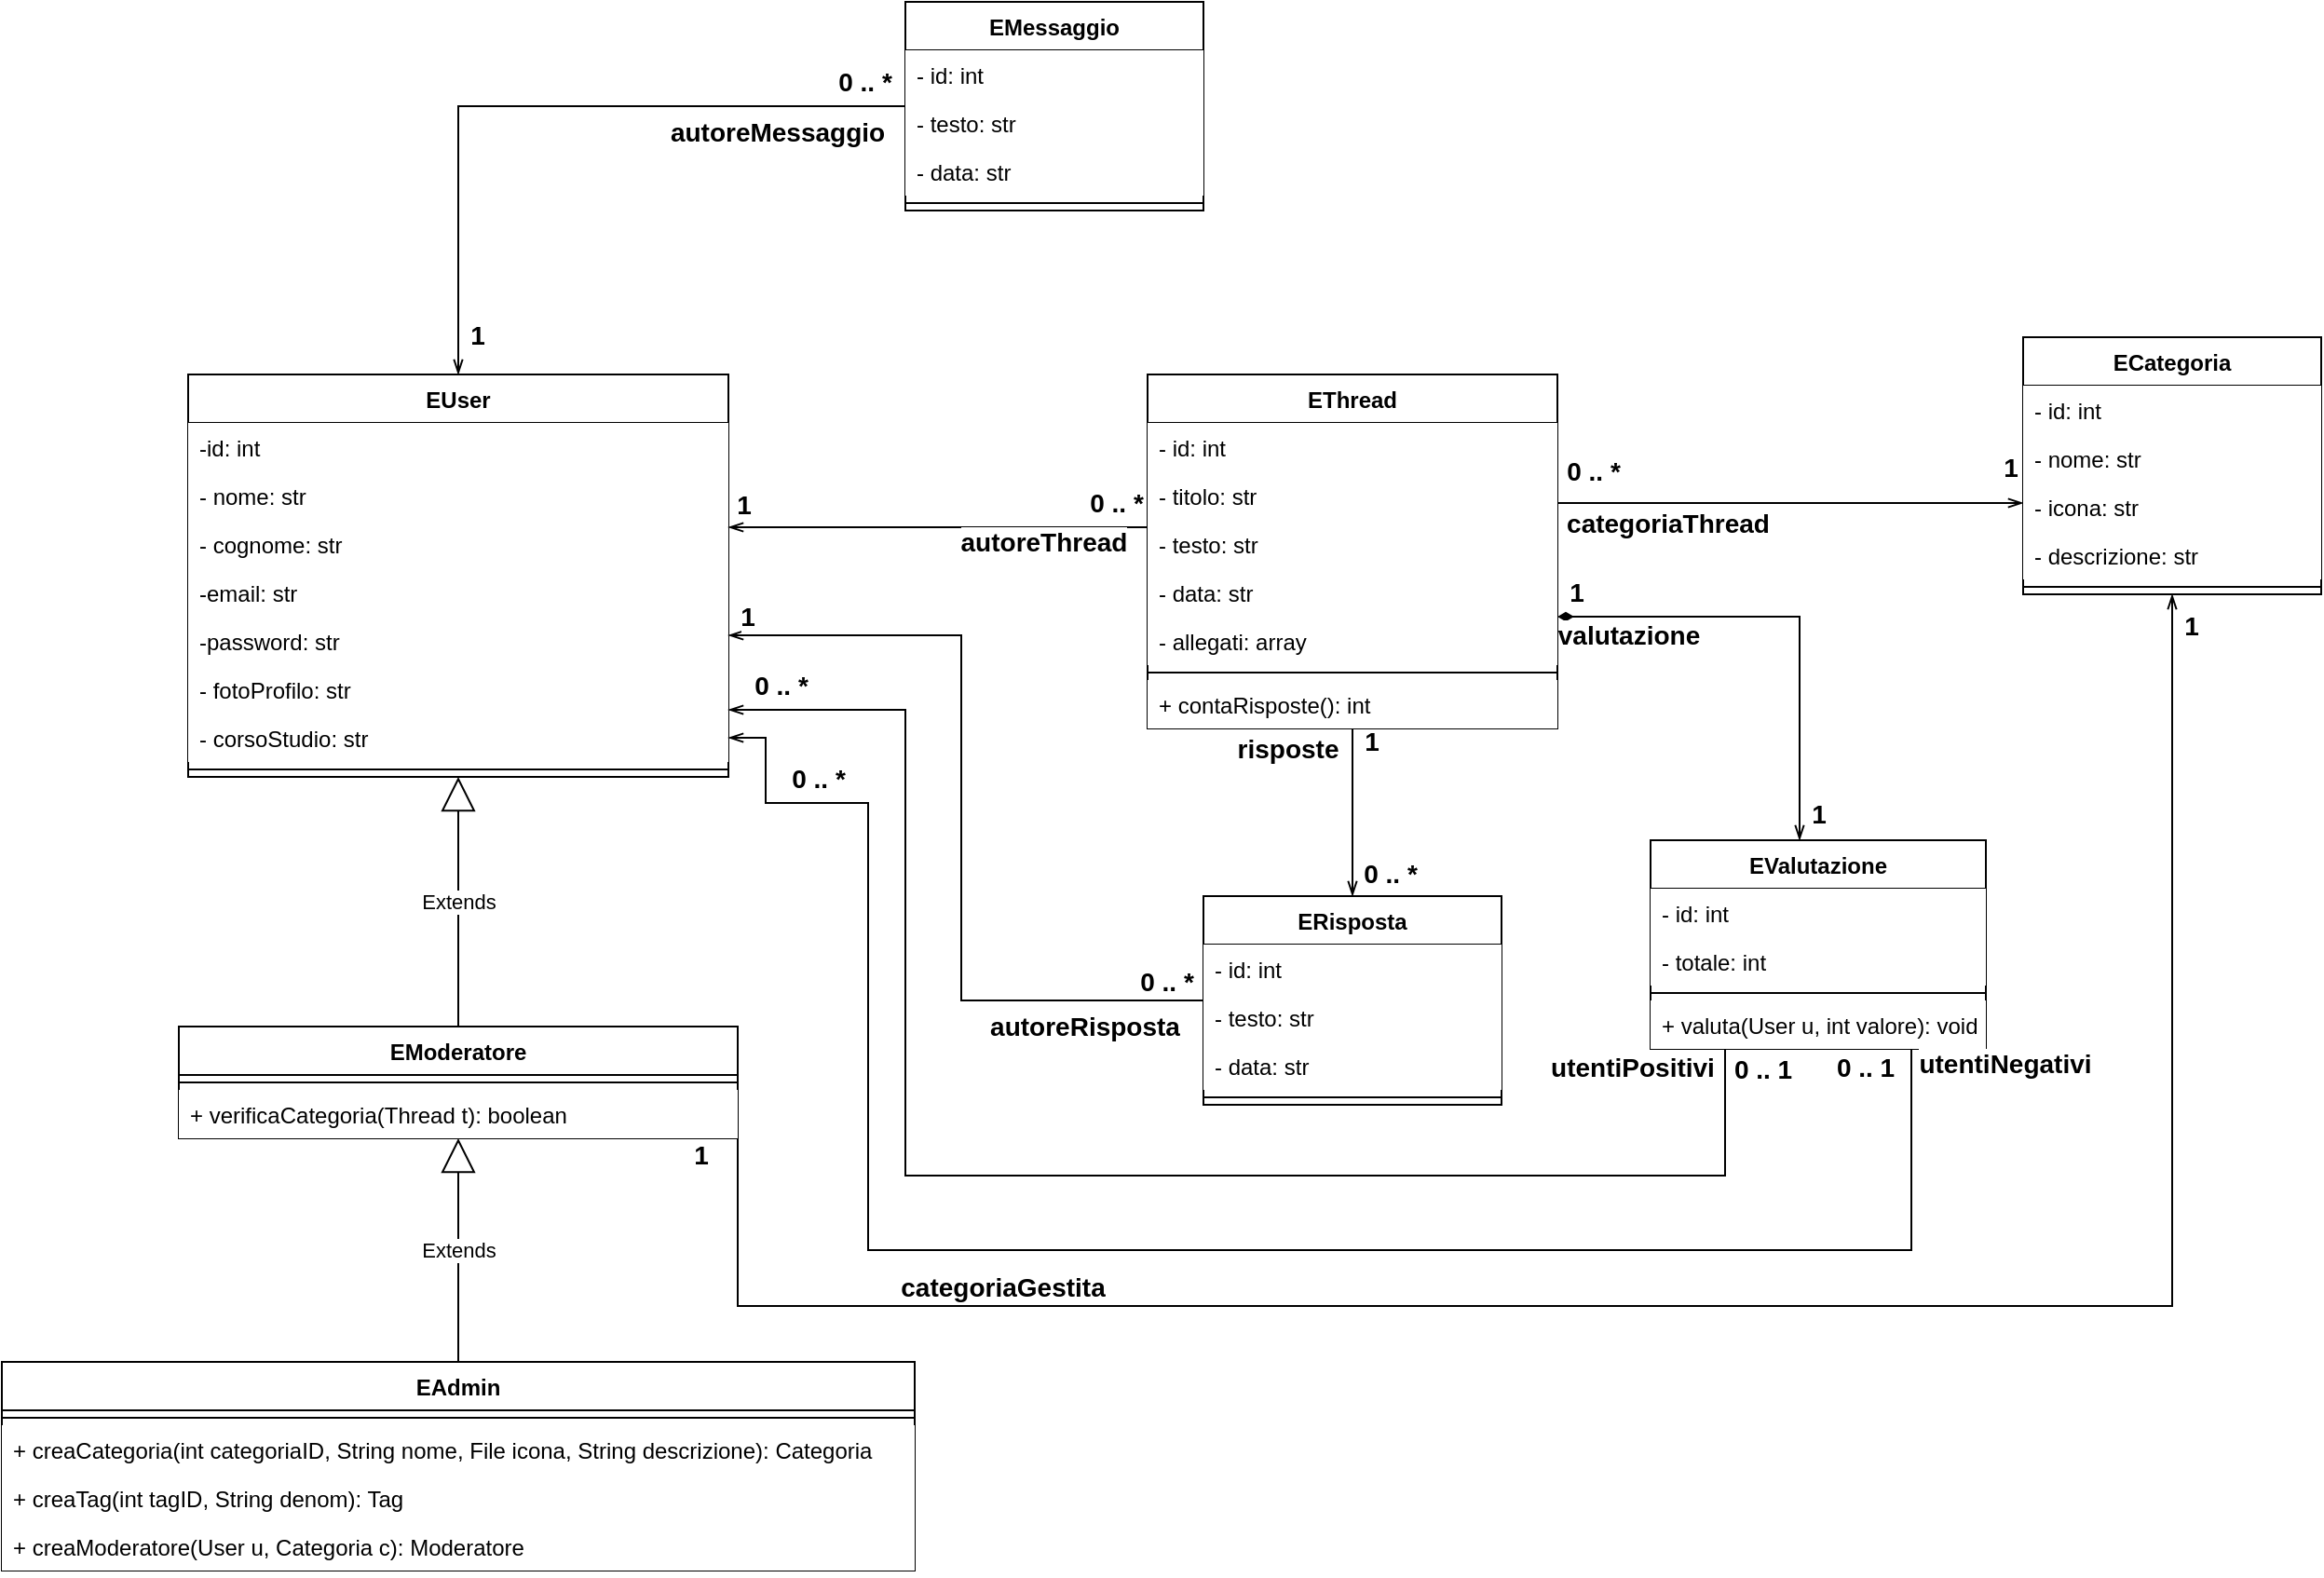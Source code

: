 <mxfile version="14.9.0" type="device"><diagram id="FY32SegJRbvCbCpzABQR" name="Pagina-1"><mxGraphModel dx="1483" dy="709" grid="1" gridSize="10" guides="1" tooltips="1" connect="1" arrows="1" fold="1" page="1" pageScale="1" pageWidth="1169" pageHeight="827" math="0" shadow="0"><root><mxCell id="0"/><mxCell id="1" parent="0"/><mxCell id="3HwnEbcw_e1XSlA-QCfB-1" value="EUser" style="swimlane;fontStyle=1;align=center;verticalAlign=top;childLayout=stackLayout;horizontal=1;startSize=26;horizontalStack=0;resizeParent=1;resizeParentMax=0;resizeLast=0;collapsible=1;marginBottom=0;" parent="1" vertex="1"><mxGeometry x="130" y="230" width="290" height="216" as="geometry"/></mxCell><mxCell id="3HwnEbcw_e1XSlA-QCfB-2" value="-id: int" style="text;align=left;verticalAlign=top;spacingLeft=4;spacingRight=4;overflow=hidden;rotatable=0;points=[[0,0.5],[1,0.5]];portConstraint=eastwest;fillColor=#FFFFFF;" parent="3HwnEbcw_e1XSlA-QCfB-1" vertex="1"><mxGeometry y="26" width="290" height="26" as="geometry"/></mxCell><mxCell id="9W8yVL9PC2JfzHvcN7Px-11" value="- nome: str" style="text;align=left;verticalAlign=top;spacingLeft=4;spacingRight=4;overflow=hidden;rotatable=0;points=[[0,0.5],[1,0.5]];portConstraint=eastwest;fillColor=#FFFFFF;" parent="3HwnEbcw_e1XSlA-QCfB-1" vertex="1"><mxGeometry y="52" width="290" height="26" as="geometry"/></mxCell><mxCell id="3HwnEbcw_e1XSlA-QCfB-5" value="- cognome: str" style="text;align=left;verticalAlign=top;spacingLeft=4;spacingRight=4;overflow=hidden;rotatable=0;points=[[0,0.5],[1,0.5]];portConstraint=eastwest;fillColor=#FFFFFF;" parent="3HwnEbcw_e1XSlA-QCfB-1" vertex="1"><mxGeometry y="78" width="290" height="26" as="geometry"/></mxCell><mxCell id="3HwnEbcw_e1XSlA-QCfB-6" value="-email: str" style="text;align=left;verticalAlign=top;spacingLeft=4;spacingRight=4;overflow=hidden;rotatable=0;points=[[0,0.5],[1,0.5]];portConstraint=eastwest;fillColor=#FFFFFF;" parent="3HwnEbcw_e1XSlA-QCfB-1" vertex="1"><mxGeometry y="104" width="290" height="26" as="geometry"/></mxCell><mxCell id="3HwnEbcw_e1XSlA-QCfB-8" value="-password: str" style="text;align=left;verticalAlign=top;spacingLeft=4;spacingRight=4;overflow=hidden;rotatable=0;points=[[0,0.5],[1,0.5]];portConstraint=eastwest;fillColor=#FFFFFF;" parent="3HwnEbcw_e1XSlA-QCfB-1" vertex="1"><mxGeometry y="130" width="290" height="26" as="geometry"/></mxCell><mxCell id="3HwnEbcw_e1XSlA-QCfB-9" value="- fotoProfilo: str" style="text;align=left;verticalAlign=top;spacingLeft=4;spacingRight=4;overflow=hidden;rotatable=0;points=[[0,0.5],[1,0.5]];portConstraint=eastwest;fillColor=#FFFFFF;" parent="3HwnEbcw_e1XSlA-QCfB-1" vertex="1"><mxGeometry y="156" width="290" height="26" as="geometry"/></mxCell><mxCell id="3HwnEbcw_e1XSlA-QCfB-7" value="- corsoStudio: str" style="text;align=left;verticalAlign=top;spacingLeft=4;spacingRight=4;overflow=hidden;rotatable=0;points=[[0,0.5],[1,0.5]];portConstraint=eastwest;fillColor=#FFFFFF;" parent="3HwnEbcw_e1XSlA-QCfB-1" vertex="1"><mxGeometry y="182" width="290" height="26" as="geometry"/></mxCell><mxCell id="3HwnEbcw_e1XSlA-QCfB-3" value="" style="line;strokeWidth=1;align=left;verticalAlign=middle;spacingTop=-1;spacingLeft=3;spacingRight=3;rotatable=0;labelPosition=right;points=[];portConstraint=eastwest;fillColor=#FFFFFF;" parent="3HwnEbcw_e1XSlA-QCfB-1" vertex="1"><mxGeometry y="208" width="290" height="8" as="geometry"/></mxCell><mxCell id="3HwnEbcw_e1XSlA-QCfB-112" style="edgeStyle=orthogonalEdgeStyle;rounded=0;orthogonalLoop=1;jettySize=auto;html=1;startArrow=none;startFill=0;endArrow=openThin;endFill=0;" parent="1" source="3HwnEbcw_e1XSlA-QCfB-20" target="3HwnEbcw_e1XSlA-QCfB-1" edge="1"><mxGeometry relative="1" as="geometry"/></mxCell><mxCell id="3HwnEbcw_e1XSlA-QCfB-113" value="&lt;b&gt;&lt;font style=&quot;font-size: 14px&quot;&gt;0 .. *&lt;/font&gt;&lt;/b&gt;" style="edgeLabel;html=1;align=center;verticalAlign=middle;resizable=0;points=[];" parent="3HwnEbcw_e1XSlA-QCfB-112" vertex="1" connectable="0"><mxGeometry x="-0.907" relative="1" as="geometry"><mxPoint x="-4" y="-13" as="offset"/></mxGeometry></mxCell><mxCell id="3HwnEbcw_e1XSlA-QCfB-114" value="&lt;b&gt;&lt;font style=&quot;font-size: 14px&quot;&gt;1&lt;/font&gt;&lt;/b&gt;" style="edgeLabel;html=1;align=center;verticalAlign=middle;resizable=0;points=[];" parent="3HwnEbcw_e1XSlA-QCfB-112" vertex="1" connectable="0"><mxGeometry x="0.889" y="1" relative="1" as="geometry"><mxPoint x="9" as="offset"/></mxGeometry></mxCell><mxCell id="3HwnEbcw_e1XSlA-QCfB-115" value="&lt;font style=&quot;font-size: 14px&quot;&gt;&lt;b&gt;autoreMessaggio&lt;/b&gt;&lt;/font&gt;" style="edgeLabel;html=1;align=center;verticalAlign=middle;resizable=0;points=[];" parent="3HwnEbcw_e1XSlA-QCfB-112" vertex="1" connectable="0"><mxGeometry x="-0.517" relative="1" as="geometry"><mxPoint x="23" y="14" as="offset"/></mxGeometry></mxCell><mxCell id="3HwnEbcw_e1XSlA-QCfB-20" value="EMessaggio" style="swimlane;fontStyle=1;align=center;verticalAlign=top;childLayout=stackLayout;horizontal=1;startSize=26;horizontalStack=0;resizeParent=1;resizeParentMax=0;resizeLast=0;collapsible=1;marginBottom=0;" parent="1" vertex="1"><mxGeometry x="515" y="30" width="160" height="112" as="geometry"/></mxCell><mxCell id="9W8yVL9PC2JfzHvcN7Px-12" value="- id: int" style="text;align=left;verticalAlign=top;spacingLeft=4;spacingRight=4;overflow=hidden;rotatable=0;points=[[0,0.5],[1,0.5]];portConstraint=eastwest;fillColor=#FFFFFF;" parent="3HwnEbcw_e1XSlA-QCfB-20" vertex="1"><mxGeometry y="26" width="160" height="26" as="geometry"/></mxCell><mxCell id="3HwnEbcw_e1XSlA-QCfB-21" value="- testo: str" style="text;align=left;verticalAlign=top;spacingLeft=4;spacingRight=4;overflow=hidden;rotatable=0;points=[[0,0.5],[1,0.5]];portConstraint=eastwest;fillColor=#FFFFFF;" parent="3HwnEbcw_e1XSlA-QCfB-20" vertex="1"><mxGeometry y="52" width="160" height="26" as="geometry"/></mxCell><mxCell id="3HwnEbcw_e1XSlA-QCfB-22" value="- data: str" style="text;align=left;verticalAlign=top;spacingLeft=4;spacingRight=4;overflow=hidden;rotatable=0;points=[[0,0.5],[1,0.5]];portConstraint=eastwest;fillColor=#FFFFFF;" parent="3HwnEbcw_e1XSlA-QCfB-20" vertex="1"><mxGeometry y="78" width="160" height="26" as="geometry"/></mxCell><mxCell id="3HwnEbcw_e1XSlA-QCfB-27" value="" style="line;strokeWidth=1;align=left;verticalAlign=middle;spacingTop=-1;spacingLeft=3;spacingRight=3;rotatable=0;labelPosition=right;points=[];portConstraint=eastwest;fillColor=#FFFFFF;" parent="3HwnEbcw_e1XSlA-QCfB-20" vertex="1"><mxGeometry y="104" width="160" height="8" as="geometry"/></mxCell><mxCell id="3HwnEbcw_e1XSlA-QCfB-116" style="edgeStyle=orthogonalEdgeStyle;rounded=0;orthogonalLoop=1;jettySize=auto;html=1;startArrow=none;startFill=0;endArrow=openThin;endFill=0;" parent="1" source="3HwnEbcw_e1XSlA-QCfB-29" target="3HwnEbcw_e1XSlA-QCfB-1" edge="1"><mxGeometry relative="1" as="geometry"><Array as="points"><mxPoint x="465" y="312"/><mxPoint x="465" y="312"/></Array></mxGeometry></mxCell><mxCell id="3HwnEbcw_e1XSlA-QCfB-117" value="&lt;b&gt;&lt;font style=&quot;font-size: 14px&quot;&gt;0 .. *&lt;/font&gt;&lt;/b&gt;" style="edgeLabel;html=1;align=center;verticalAlign=middle;resizable=0;points=[];" parent="3HwnEbcw_e1XSlA-QCfB-116" vertex="1" connectable="0"><mxGeometry x="-0.914" relative="1" as="geometry"><mxPoint x="-8" y="-13" as="offset"/></mxGeometry></mxCell><mxCell id="3HwnEbcw_e1XSlA-QCfB-118" value="&lt;b&gt;&lt;font style=&quot;font-size: 14px&quot;&gt;1&lt;/font&gt;&lt;/b&gt;" style="edgeLabel;html=1;align=center;verticalAlign=middle;resizable=0;points=[];" parent="3HwnEbcw_e1XSlA-QCfB-116" vertex="1" connectable="0"><mxGeometry x="0.929" y="-1" relative="1" as="geometry"><mxPoint y="-11" as="offset"/></mxGeometry></mxCell><mxCell id="3HwnEbcw_e1XSlA-QCfB-119" value="&lt;font style=&quot;font-size: 14px&quot;&gt;&lt;b&gt;autoreThread&lt;/b&gt;&lt;/font&gt;" style="edgeLabel;html=1;align=center;verticalAlign=middle;resizable=0;points=[];" parent="3HwnEbcw_e1XSlA-QCfB-116" vertex="1" connectable="0"><mxGeometry x="-0.35" y="1" relative="1" as="geometry"><mxPoint x="17" y="7" as="offset"/></mxGeometry></mxCell><mxCell id="3HwnEbcw_e1XSlA-QCfB-124" style="edgeStyle=orthogonalEdgeStyle;rounded=0;orthogonalLoop=1;jettySize=auto;html=1;entryX=0.5;entryY=0;entryDx=0;entryDy=0;startArrow=none;startFill=0;endArrow=openThin;endFill=0;" parent="1" source="3HwnEbcw_e1XSlA-QCfB-29" target="3HwnEbcw_e1XSlA-QCfB-65" edge="1"><mxGeometry relative="1" as="geometry"/></mxCell><mxCell id="3HwnEbcw_e1XSlA-QCfB-125" value="&lt;b&gt;&lt;font style=&quot;font-size: 14px&quot;&gt;1&lt;/font&gt;&lt;/b&gt;" style="edgeLabel;html=1;align=center;verticalAlign=middle;resizable=0;points=[];" parent="3HwnEbcw_e1XSlA-QCfB-124" vertex="1" connectable="0"><mxGeometry x="-0.741" relative="1" as="geometry"><mxPoint x="10" y="-5" as="offset"/></mxGeometry></mxCell><mxCell id="3HwnEbcw_e1XSlA-QCfB-127" value="&lt;b&gt;&lt;font style=&quot;font-size: 14px&quot;&gt;0 .. *&lt;/font&gt;&lt;/b&gt;" style="edgeLabel;html=1;align=center;verticalAlign=middle;resizable=0;points=[];" parent="3HwnEbcw_e1XSlA-QCfB-124" vertex="1" connectable="0"><mxGeometry x="0.724" y="-1" relative="1" as="geometry"><mxPoint x="21" as="offset"/></mxGeometry></mxCell><mxCell id="3HwnEbcw_e1XSlA-QCfB-128" value="&lt;b&gt;&lt;font style=&quot;font-size: 14px&quot;&gt;risposte&lt;/font&gt;&lt;/b&gt;" style="edgeLabel;html=1;align=center;verticalAlign=middle;resizable=0;points=[];" parent="3HwnEbcw_e1XSlA-QCfB-124" vertex="1" connectable="0"><mxGeometry x="0.276" y="-1" relative="1" as="geometry"><mxPoint x="-34" y="-47" as="offset"/></mxGeometry></mxCell><mxCell id="3HwnEbcw_e1XSlA-QCfB-132" style="edgeStyle=orthogonalEdgeStyle;rounded=0;orthogonalLoop=1;jettySize=auto;html=1;startArrow=diamondThin;startFill=1;endArrow=openThin;endFill=0;" parent="1" source="3HwnEbcw_e1XSlA-QCfB-29" target="3HwnEbcw_e1XSlA-QCfB-56" edge="1"><mxGeometry relative="1" as="geometry"><Array as="points"><mxPoint x="995" y="360"/></Array></mxGeometry></mxCell><mxCell id="3HwnEbcw_e1XSlA-QCfB-134" value="&lt;b&gt;&lt;font style=&quot;font-size: 14px&quot;&gt;1&lt;/font&gt;&lt;/b&gt;" style="edgeLabel;html=1;align=center;verticalAlign=middle;resizable=0;points=[];" parent="3HwnEbcw_e1XSlA-QCfB-132" vertex="1" connectable="0"><mxGeometry x="-0.923" relative="1" as="geometry"><mxPoint y="-13" as="offset"/></mxGeometry></mxCell><mxCell id="3HwnEbcw_e1XSlA-QCfB-135" value="&lt;b&gt;&lt;font style=&quot;font-size: 14px&quot;&gt;1&lt;/font&gt;&lt;/b&gt;" style="edgeLabel;html=1;align=center;verticalAlign=middle;resizable=0;points=[];" parent="3HwnEbcw_e1XSlA-QCfB-132" vertex="1" connectable="0"><mxGeometry x="0.813" y="-1" relative="1" as="geometry"><mxPoint x="11" y="9" as="offset"/></mxGeometry></mxCell><mxCell id="3HwnEbcw_e1XSlA-QCfB-145" value="&lt;b&gt;&lt;font style=&quot;font-size: 14px&quot;&gt;valutazione&lt;/font&gt;&lt;/b&gt;" style="edgeLabel;html=1;align=center;verticalAlign=middle;resizable=0;points=[];" parent="3HwnEbcw_e1XSlA-QCfB-132" vertex="1" connectable="0"><mxGeometry x="-0.607" y="2" relative="1" as="geometry"><mxPoint x="-11" y="12" as="offset"/></mxGeometry></mxCell><mxCell id="3HwnEbcw_e1XSlA-QCfB-140" style="edgeStyle=orthogonalEdgeStyle;rounded=0;orthogonalLoop=1;jettySize=auto;html=1;startArrow=none;startFill=0;endArrow=openThin;endFill=0;" parent="1" source="3HwnEbcw_e1XSlA-QCfB-29" target="3HwnEbcw_e1XSlA-QCfB-47" edge="1"><mxGeometry relative="1" as="geometry"><Array as="points"><mxPoint x="905" y="299"/><mxPoint x="905" y="299"/></Array></mxGeometry></mxCell><mxCell id="3HwnEbcw_e1XSlA-QCfB-141" value="&lt;b&gt;&lt;font style=&quot;font-size: 14px&quot;&gt;0 .. *&lt;/font&gt;&lt;/b&gt;" style="edgeLabel;html=1;align=center;verticalAlign=middle;resizable=0;points=[];" parent="3HwnEbcw_e1XSlA-QCfB-140" vertex="1" connectable="0"><mxGeometry x="-0.893" y="-2" relative="1" as="geometry"><mxPoint x="5" y="-19" as="offset"/></mxGeometry></mxCell><mxCell id="3HwnEbcw_e1XSlA-QCfB-143" value="&lt;b&gt;&lt;font style=&quot;font-size: 14px&quot;&gt;1&lt;/font&gt;&lt;/b&gt;" style="edgeLabel;html=1;align=center;verticalAlign=middle;resizable=0;points=[];" parent="3HwnEbcw_e1XSlA-QCfB-140" vertex="1" connectable="0"><mxGeometry x="0.843" y="-2" relative="1" as="geometry"><mxPoint x="12" y="-21" as="offset"/></mxGeometry></mxCell><mxCell id="3HwnEbcw_e1XSlA-QCfB-144" value="&lt;b&gt;&lt;font style=&quot;font-size: 14px&quot;&gt;categoriaThread&lt;/font&gt;&lt;/b&gt;" style="edgeLabel;html=1;align=center;verticalAlign=middle;resizable=0;points=[];" parent="3HwnEbcw_e1XSlA-QCfB-140" vertex="1" connectable="0"><mxGeometry x="-0.907" relative="1" as="geometry"><mxPoint x="47" y="11" as="offset"/></mxGeometry></mxCell><mxCell id="3HwnEbcw_e1XSlA-QCfB-29" value="EThread" style="swimlane;fontStyle=1;align=center;verticalAlign=top;childLayout=stackLayout;horizontal=1;startSize=26;horizontalStack=0;resizeParent=1;resizeParentMax=0;resizeLast=0;collapsible=1;marginBottom=0;" parent="1" vertex="1"><mxGeometry x="645" y="230" width="220" height="190" as="geometry"/></mxCell><mxCell id="9W8yVL9PC2JfzHvcN7Px-13" value="- id: int" style="text;align=left;verticalAlign=top;spacingLeft=4;spacingRight=4;overflow=hidden;rotatable=0;points=[[0,0.5],[1,0.5]];portConstraint=eastwest;fillColor=#FFFFFF;" parent="3HwnEbcw_e1XSlA-QCfB-29" vertex="1"><mxGeometry y="26" width="220" height="26" as="geometry"/></mxCell><mxCell id="3HwnEbcw_e1XSlA-QCfB-30" value="- titolo: str" style="text;align=left;verticalAlign=top;spacingLeft=4;spacingRight=4;overflow=hidden;rotatable=0;points=[[0,0.5],[1,0.5]];portConstraint=eastwest;fillColor=#FFFFFF;" parent="3HwnEbcw_e1XSlA-QCfB-29" vertex="1"><mxGeometry y="52" width="220" height="26" as="geometry"/></mxCell><mxCell id="3HwnEbcw_e1XSlA-QCfB-31" value="- testo: str" style="text;align=left;verticalAlign=top;spacingLeft=4;spacingRight=4;overflow=hidden;rotatable=0;points=[[0,0.5],[1,0.5]];portConstraint=eastwest;fillColor=#FFFFFF;" parent="3HwnEbcw_e1XSlA-QCfB-29" vertex="1"><mxGeometry y="78" width="220" height="26" as="geometry"/></mxCell><mxCell id="3HwnEbcw_e1XSlA-QCfB-32" value="- data: str" style="text;align=left;verticalAlign=top;spacingLeft=4;spacingRight=4;overflow=hidden;rotatable=0;points=[[0,0.5],[1,0.5]];portConstraint=eastwest;fillColor=#FFFFFF;" parent="3HwnEbcw_e1XSlA-QCfB-29" vertex="1"><mxGeometry y="104" width="220" height="26" as="geometry"/></mxCell><mxCell id="3HwnEbcw_e1XSlA-QCfB-33" value="- allegati: array" style="text;align=left;verticalAlign=top;spacingLeft=4;spacingRight=4;overflow=hidden;rotatable=0;points=[[0,0.5],[1,0.5]];portConstraint=eastwest;fillColor=#FFFFFF;" parent="3HwnEbcw_e1XSlA-QCfB-29" vertex="1"><mxGeometry y="130" width="220" height="26" as="geometry"/></mxCell><mxCell id="3HwnEbcw_e1XSlA-QCfB-36" value="" style="line;strokeWidth=1;align=left;verticalAlign=middle;spacingTop=-1;spacingLeft=3;spacingRight=3;rotatable=0;labelPosition=right;points=[];portConstraint=eastwest;fillColor=#FFFFFF;" parent="3HwnEbcw_e1XSlA-QCfB-29" vertex="1"><mxGeometry y="156" width="220" height="8" as="geometry"/></mxCell><mxCell id="RW4KwsvQd2Irx7PFGoab-1" value="+ contaRisposte(): int" style="text;align=left;verticalAlign=top;spacingLeft=4;spacingRight=4;overflow=hidden;rotatable=0;points=[[0,0.5],[1,0.5]];portConstraint=eastwest;fillColor=#FFFFFF;" parent="3HwnEbcw_e1XSlA-QCfB-29" vertex="1"><mxGeometry y="164" width="220" height="26" as="geometry"/></mxCell><mxCell id="3HwnEbcw_e1XSlA-QCfB-47" value="ECategoria" style="swimlane;fontStyle=1;align=center;verticalAlign=top;childLayout=stackLayout;horizontal=1;startSize=26;horizontalStack=0;resizeParent=1;resizeParentMax=0;resizeLast=0;collapsible=1;marginBottom=0;" parent="1" vertex="1"><mxGeometry x="1115" y="210" width="160" height="138" as="geometry"/></mxCell><mxCell id="9W8yVL9PC2JfzHvcN7Px-17" value="- id: int" style="text;align=left;verticalAlign=top;spacingLeft=4;spacingRight=4;overflow=hidden;rotatable=0;points=[[0,0.5],[1,0.5]];portConstraint=eastwest;fillColor=#FFFFFF;" parent="3HwnEbcw_e1XSlA-QCfB-47" vertex="1"><mxGeometry y="26" width="160" height="26" as="geometry"/></mxCell><mxCell id="3HwnEbcw_e1XSlA-QCfB-48" value="- nome: str" style="text;align=left;verticalAlign=top;spacingLeft=4;spacingRight=4;overflow=hidden;rotatable=0;points=[[0,0.5],[1,0.5]];portConstraint=eastwest;fillColor=#FFFFFF;" parent="3HwnEbcw_e1XSlA-QCfB-47" vertex="1"><mxGeometry y="52" width="160" height="26" as="geometry"/></mxCell><mxCell id="3HwnEbcw_e1XSlA-QCfB-49" value="- icona: str" style="text;align=left;verticalAlign=top;spacingLeft=4;spacingRight=4;overflow=hidden;rotatable=0;points=[[0,0.5],[1,0.5]];portConstraint=eastwest;fillColor=#FFFFFF;" parent="3HwnEbcw_e1XSlA-QCfB-47" vertex="1"><mxGeometry y="78" width="160" height="26" as="geometry"/></mxCell><mxCell id="3HwnEbcw_e1XSlA-QCfB-50" value="- descrizione: str" style="text;align=left;verticalAlign=top;spacingLeft=4;spacingRight=4;overflow=hidden;rotatable=0;points=[[0,0.5],[1,0.5]];portConstraint=eastwest;fillColor=#FFFFFF;" parent="3HwnEbcw_e1XSlA-QCfB-47" vertex="1"><mxGeometry y="104" width="160" height="26" as="geometry"/></mxCell><mxCell id="3HwnEbcw_e1XSlA-QCfB-54" value="" style="line;strokeWidth=1;align=left;verticalAlign=middle;spacingTop=-1;spacingLeft=3;spacingRight=3;rotatable=0;labelPosition=right;points=[];portConstraint=eastwest;fillColor=#FFFFFF;" parent="3HwnEbcw_e1XSlA-QCfB-47" vertex="1"><mxGeometry y="130" width="160" height="8" as="geometry"/></mxCell><mxCell id="9W8yVL9PC2JfzHvcN7Px-7" style="edgeStyle=orthogonalEdgeStyle;rounded=0;orthogonalLoop=1;jettySize=auto;html=1;endArrow=openThin;endFill=0;entryX=1;entryY=0.5;entryDx=0;entryDy=0;" parent="1" source="3HwnEbcw_e1XSlA-QCfB-56" target="3HwnEbcw_e1XSlA-QCfB-7" edge="1"><mxGeometry relative="1" as="geometry"><Array as="points"><mxPoint x="1055" y="700"/><mxPoint x="495" y="700"/><mxPoint x="495" y="460"/><mxPoint x="440" y="460"/></Array></mxGeometry></mxCell><mxCell id="3HwnEbcw_e1XSlA-QCfB-56" value="EValutazione" style="swimlane;fontStyle=1;align=center;verticalAlign=top;childLayout=stackLayout;horizontal=1;startSize=26;horizontalStack=0;resizeParent=1;resizeParentMax=0;resizeLast=0;collapsible=1;marginBottom=0;" parent="1" vertex="1"><mxGeometry x="915" y="480" width="180" height="112" as="geometry"/></mxCell><mxCell id="9W8yVL9PC2JfzHvcN7Px-16" value="- id: int" style="text;align=left;verticalAlign=top;spacingLeft=4;spacingRight=4;overflow=hidden;rotatable=0;points=[[0,0.5],[1,0.5]];portConstraint=eastwest;fillColor=#FFFFFF;" parent="3HwnEbcw_e1XSlA-QCfB-56" vertex="1"><mxGeometry y="26" width="180" height="26" as="geometry"/></mxCell><mxCell id="3HwnEbcw_e1XSlA-QCfB-57" value="- totale: int" style="text;align=left;verticalAlign=top;spacingLeft=4;spacingRight=4;overflow=hidden;rotatable=0;points=[[0,0.5],[1,0.5]];portConstraint=eastwest;fillColor=#FFFFFF;" parent="3HwnEbcw_e1XSlA-QCfB-56" vertex="1"><mxGeometry y="52" width="180" height="26" as="geometry"/></mxCell><mxCell id="3HwnEbcw_e1XSlA-QCfB-63" value="" style="line;strokeWidth=1;align=left;verticalAlign=middle;spacingTop=-1;spacingLeft=3;spacingRight=3;rotatable=0;labelPosition=right;points=[];portConstraint=eastwest;fillColor=#FFFFFF;" parent="3HwnEbcw_e1XSlA-QCfB-56" vertex="1"><mxGeometry y="78" width="180" height="8" as="geometry"/></mxCell><mxCell id="3HwnEbcw_e1XSlA-QCfB-64" value="+ valuta(User u, int valore): void" style="text;align=left;verticalAlign=top;spacingLeft=4;spacingRight=4;overflow=hidden;rotatable=0;points=[[0,0.5],[1,0.5]];portConstraint=eastwest;fillColor=#FFFFFF;" parent="3HwnEbcw_e1XSlA-QCfB-56" vertex="1"><mxGeometry y="86" width="180" height="26" as="geometry"/></mxCell><mxCell id="3HwnEbcw_e1XSlA-QCfB-120" style="edgeStyle=orthogonalEdgeStyle;rounded=0;orthogonalLoop=1;jettySize=auto;html=1;startArrow=none;startFill=0;endArrow=openThin;endFill=0;" parent="1" source="3HwnEbcw_e1XSlA-QCfB-65" target="3HwnEbcw_e1XSlA-QCfB-1" edge="1"><mxGeometry relative="1" as="geometry"><Array as="points"><mxPoint x="545" y="566"/><mxPoint x="545" y="370"/></Array></mxGeometry></mxCell><mxCell id="3HwnEbcw_e1XSlA-QCfB-121" value="&lt;b&gt;&lt;font style=&quot;font-size: 14px&quot;&gt;0 .. *&lt;/font&gt;&lt;/b&gt;" style="edgeLabel;html=1;align=center;verticalAlign=middle;resizable=0;points=[];" parent="3HwnEbcw_e1XSlA-QCfB-120" vertex="1" connectable="0"><mxGeometry x="-0.937" y="1" relative="1" as="geometry"><mxPoint x="-6" y="-11" as="offset"/></mxGeometry></mxCell><mxCell id="3HwnEbcw_e1XSlA-QCfB-122" value="&lt;b&gt;&lt;font style=&quot;font-size: 14px&quot;&gt;1&lt;/font&gt;&lt;/b&gt;" style="edgeLabel;html=1;align=center;verticalAlign=middle;resizable=0;points=[];" parent="3HwnEbcw_e1XSlA-QCfB-120" vertex="1" connectable="0"><mxGeometry x="0.866" y="2" relative="1" as="geometry"><mxPoint x="-20" y="-12" as="offset"/></mxGeometry></mxCell><mxCell id="3HwnEbcw_e1XSlA-QCfB-123" value="&lt;b&gt;&lt;font style=&quot;font-size: 14px&quot;&gt;autoreRisposta&lt;/font&gt;&lt;/b&gt;" style="edgeLabel;html=1;align=center;verticalAlign=middle;resizable=0;points=[];" parent="3HwnEbcw_e1XSlA-QCfB-120" vertex="1" connectable="0"><mxGeometry x="-0.567" y="3" relative="1" as="geometry"><mxPoint x="33" y="11" as="offset"/></mxGeometry></mxCell><mxCell id="3HwnEbcw_e1XSlA-QCfB-65" value="ERisposta" style="swimlane;fontStyle=1;align=center;verticalAlign=top;childLayout=stackLayout;horizontal=1;startSize=26;horizontalStack=0;resizeParent=1;resizeParentMax=0;resizeLast=0;collapsible=1;marginBottom=0;" parent="1" vertex="1"><mxGeometry x="675" y="510" width="160" height="112" as="geometry"/></mxCell><mxCell id="9W8yVL9PC2JfzHvcN7Px-15" value="- id: int" style="text;align=left;verticalAlign=top;spacingLeft=4;spacingRight=4;overflow=hidden;rotatable=0;points=[[0,0.5],[1,0.5]];portConstraint=eastwest;fillColor=#FFFFFF;" parent="3HwnEbcw_e1XSlA-QCfB-65" vertex="1"><mxGeometry y="26" width="160" height="26" as="geometry"/></mxCell><mxCell id="3HwnEbcw_e1XSlA-QCfB-66" value="- testo: str" style="text;align=left;verticalAlign=top;spacingLeft=4;spacingRight=4;overflow=hidden;rotatable=0;points=[[0,0.5],[1,0.5]];portConstraint=eastwest;fillColor=#FFFFFF;" parent="3HwnEbcw_e1XSlA-QCfB-65" vertex="1"><mxGeometry y="52" width="160" height="26" as="geometry"/></mxCell><mxCell id="3HwnEbcw_e1XSlA-QCfB-67" value="- data: str" style="text;align=left;verticalAlign=top;spacingLeft=4;spacingRight=4;overflow=hidden;rotatable=0;points=[[0,0.5],[1,0.5]];portConstraint=eastwest;fillColor=#FFFFFF;" parent="3HwnEbcw_e1XSlA-QCfB-65" vertex="1"><mxGeometry y="78" width="160" height="26" as="geometry"/></mxCell><mxCell id="3HwnEbcw_e1XSlA-QCfB-72" value="" style="line;strokeWidth=1;align=left;verticalAlign=middle;spacingTop=-1;spacingLeft=3;spacingRight=3;rotatable=0;labelPosition=right;points=[];portConstraint=eastwest;fillColor=#FFFFFF;" parent="3HwnEbcw_e1XSlA-QCfB-65" vertex="1"><mxGeometry y="104" width="160" height="8" as="geometry"/></mxCell><mxCell id="3HwnEbcw_e1XSlA-QCfB-146" style="edgeStyle=orthogonalEdgeStyle;rounded=0;orthogonalLoop=1;jettySize=auto;html=1;startArrow=none;startFill=0;endArrow=openThin;endFill=0;" parent="1" source="3HwnEbcw_e1XSlA-QCfB-74" target="3HwnEbcw_e1XSlA-QCfB-47" edge="1"><mxGeometry relative="1" as="geometry"><Array as="points"><mxPoint x="425" y="730"/><mxPoint x="1195" y="730"/></Array></mxGeometry></mxCell><mxCell id="3HwnEbcw_e1XSlA-QCfB-147" value="&lt;b&gt;&lt;font style=&quot;font-size: 14px&quot;&gt;1&lt;/font&gt;&lt;/b&gt;" style="edgeLabel;html=1;align=center;verticalAlign=middle;resizable=0;points=[];" parent="3HwnEbcw_e1XSlA-QCfB-146" vertex="1" connectable="0"><mxGeometry x="0.972" y="-1" relative="1" as="geometry"><mxPoint x="9" y="-1" as="offset"/></mxGeometry></mxCell><mxCell id="3HwnEbcw_e1XSlA-QCfB-148" value="&lt;b&gt;&lt;font style=&quot;font-size: 14px&quot;&gt;1&lt;/font&gt;&lt;/b&gt;" style="edgeLabel;html=1;align=center;verticalAlign=middle;resizable=0;points=[];" parent="3HwnEbcw_e1XSlA-QCfB-146" vertex="1" connectable="0"><mxGeometry x="-0.931" y="3" relative="1" as="geometry"><mxPoint x="-23" y="-34" as="offset"/></mxGeometry></mxCell><mxCell id="3HwnEbcw_e1XSlA-QCfB-149" value="&lt;b&gt;&lt;font style=&quot;font-size: 14px&quot;&gt;categoriaGestita&lt;/font&gt;&lt;/b&gt;" style="edgeLabel;html=1;align=center;verticalAlign=middle;resizable=0;points=[];" parent="3HwnEbcw_e1XSlA-QCfB-146" vertex="1" connectable="0"><mxGeometry x="-0.606" y="-1" relative="1" as="geometry"><mxPoint x="-13" y="-11" as="offset"/></mxGeometry></mxCell><mxCell id="3HwnEbcw_e1XSlA-QCfB-74" value="EModeratore" style="swimlane;fontStyle=1;align=center;verticalAlign=top;childLayout=stackLayout;horizontal=1;startSize=26;horizontalStack=0;resizeParent=1;resizeParentMax=0;resizeLast=0;collapsible=1;marginBottom=0;fillColor=#FFFFFF;" parent="1" vertex="1"><mxGeometry x="125" y="580" width="300" height="60" as="geometry"/></mxCell><mxCell id="3HwnEbcw_e1XSlA-QCfB-76" value="" style="line;strokeWidth=1;align=left;verticalAlign=middle;spacingTop=-1;spacingLeft=3;spacingRight=3;rotatable=0;labelPosition=right;points=[];portConstraint=eastwest;fillColor=#FFFFFF;" parent="3HwnEbcw_e1XSlA-QCfB-74" vertex="1"><mxGeometry y="26" width="300" height="8" as="geometry"/></mxCell><mxCell id="OJrcWGWvBB-JbMSh8c1r-11" value="+ verificaCategoria(Thread t): boolean" style="text;strokeColor=none;align=left;verticalAlign=top;spacingLeft=4;spacingRight=4;overflow=hidden;rotatable=0;points=[[0,0.5],[1,0.5]];portConstraint=eastwest;fillColor=#FFFFFF;" parent="3HwnEbcw_e1XSlA-QCfB-74" vertex="1"><mxGeometry y="34" width="300" height="26" as="geometry"/></mxCell><mxCell id="3HwnEbcw_e1XSlA-QCfB-96" value="EAdmin" style="swimlane;fontStyle=1;align=center;verticalAlign=top;childLayout=stackLayout;horizontal=1;startSize=26;horizontalStack=0;resizeParent=1;resizeParentMax=0;resizeLast=0;collapsible=1;marginBottom=0;fillColor=#FFFFFF;" parent="1" vertex="1"><mxGeometry x="30" y="760" width="490" height="112" as="geometry"/></mxCell><mxCell id="3HwnEbcw_e1XSlA-QCfB-98" value="" style="line;strokeWidth=1;align=left;verticalAlign=middle;spacingTop=-1;spacingLeft=3;spacingRight=3;rotatable=0;labelPosition=right;points=[];portConstraint=eastwest;fillColor=#FFFFFF;" parent="3HwnEbcw_e1XSlA-QCfB-96" vertex="1"><mxGeometry y="26" width="490" height="8" as="geometry"/></mxCell><mxCell id="3HwnEbcw_e1XSlA-QCfB-99" value="+ creaCategoria(int categoriaID, String nome, File icona, String descrizione): Categoria" style="text;strokeColor=none;align=left;verticalAlign=top;spacingLeft=4;spacingRight=4;overflow=hidden;rotatable=0;points=[[0,0.5],[1,0.5]];portConstraint=eastwest;fillColor=#FFFFFF;" parent="3HwnEbcw_e1XSlA-QCfB-96" vertex="1"><mxGeometry y="34" width="490" height="26" as="geometry"/></mxCell><mxCell id="9W8yVL9PC2JfzHvcN7Px-3" value="+ creaTag(int tagID, String denom): Tag" style="text;strokeColor=none;align=left;verticalAlign=top;spacingLeft=4;spacingRight=4;overflow=hidden;rotatable=0;points=[[0,0.5],[1,0.5]];portConstraint=eastwest;fillColor=#FFFFFF;" parent="3HwnEbcw_e1XSlA-QCfB-96" vertex="1"><mxGeometry y="60" width="490" height="26" as="geometry"/></mxCell><mxCell id="9W8yVL9PC2JfzHvcN7Px-4" value="+ creaModeratore(User u, Categoria c): Moderatore" style="text;strokeColor=none;align=left;verticalAlign=top;spacingLeft=4;spacingRight=4;overflow=hidden;rotatable=0;points=[[0,0.5],[1,0.5]];portConstraint=eastwest;fillColor=#FFFFFF;" parent="3HwnEbcw_e1XSlA-QCfB-96" vertex="1"><mxGeometry y="86" width="490" height="26" as="geometry"/></mxCell><mxCell id="3HwnEbcw_e1XSlA-QCfB-101" value="Extends" style="endArrow=block;endSize=16;endFill=0;html=1;" parent="1" source="3HwnEbcw_e1XSlA-QCfB-74" target="3HwnEbcw_e1XSlA-QCfB-1" edge="1"><mxGeometry width="160" relative="1" as="geometry"><mxPoint x="285" y="510" as="sourcePoint"/><mxPoint x="445" y="510" as="targetPoint"/></mxGeometry></mxCell><mxCell id="3HwnEbcw_e1XSlA-QCfB-102" value="Extends" style="endArrow=block;endSize=16;endFill=0;html=1;" parent="1" source="3HwnEbcw_e1XSlA-QCfB-96" target="3HwnEbcw_e1XSlA-QCfB-74" edge="1"><mxGeometry width="160" relative="1" as="geometry"><mxPoint x="245" y="680" as="sourcePoint"/><mxPoint x="405" y="680" as="targetPoint"/></mxGeometry></mxCell><mxCell id="3HwnEbcw_e1XSlA-QCfB-129" style="edgeStyle=orthogonalEdgeStyle;rounded=0;orthogonalLoop=1;jettySize=auto;html=1;startArrow=none;startFill=0;endArrow=openThin;endFill=0;" parent="1" source="3HwnEbcw_e1XSlA-QCfB-56" target="3HwnEbcw_e1XSlA-QCfB-1" edge="1"><mxGeometry relative="1" as="geometry"><Array as="points"><mxPoint x="955" y="660"/><mxPoint x="515" y="660"/><mxPoint x="515" y="410"/></Array></mxGeometry></mxCell><mxCell id="3HwnEbcw_e1XSlA-QCfB-130" value="&lt;b&gt;&lt;font style=&quot;font-size: 14px&quot;&gt;0 .. 1&lt;/font&gt;&lt;/b&gt;" style="edgeLabel;html=1;align=center;verticalAlign=middle;resizable=0;points=[];" parent="3HwnEbcw_e1XSlA-QCfB-129" vertex="1" connectable="0"><mxGeometry x="-0.969" y="-1" relative="1" as="geometry"><mxPoint x="21" y="-2" as="offset"/></mxGeometry></mxCell><mxCell id="3HwnEbcw_e1XSlA-QCfB-131" value="&lt;b&gt;&lt;font style=&quot;font-size: 14px&quot;&gt;0 .. *&lt;/font&gt;&lt;/b&gt;" style="edgeLabel;html=1;align=center;verticalAlign=middle;resizable=0;points=[];" parent="3HwnEbcw_e1XSlA-QCfB-129" vertex="1" connectable="0"><mxGeometry x="0.914" y="1" relative="1" as="geometry"><mxPoint x="-9" y="-14" as="offset"/></mxGeometry></mxCell><mxCell id="3HwnEbcw_e1XSlA-QCfB-133" value="&lt;b&gt;&lt;font style=&quot;font-size: 14px&quot;&gt;utentiPositivi&lt;/font&gt;&lt;/b&gt;" style="edgeLabel;html=1;align=center;verticalAlign=middle;resizable=0;points=[];" parent="3HwnEbcw_e1XSlA-QCfB-129" vertex="1" connectable="0"><mxGeometry x="-0.924" relative="1" as="geometry"><mxPoint x="-50" y="-23" as="offset"/></mxGeometry></mxCell><mxCell id="9W8yVL9PC2JfzHvcN7Px-8" value="&lt;b&gt;&lt;font style=&quot;font-size: 14px&quot;&gt;0 .. 1&lt;/font&gt;&lt;/b&gt;" style="edgeLabel;html=1;align=center;verticalAlign=middle;resizable=0;points=[];" parent="1" vertex="1" connectable="0"><mxGeometry x="985" y="620.001" as="geometry"><mxPoint x="45" y="-18" as="offset"/></mxGeometry></mxCell><mxCell id="9W8yVL9PC2JfzHvcN7Px-9" value="&lt;b&gt;&lt;font style=&quot;font-size: 14px&quot;&gt;utentiNegativi&lt;/font&gt;&lt;/b&gt;" style="edgeLabel;html=1;align=center;verticalAlign=middle;resizable=0;points=[];" parent="1" vertex="1" connectable="0"><mxGeometry x="1105" y="599.998" as="geometry"/></mxCell><mxCell id="9W8yVL9PC2JfzHvcN7Px-10" value="&lt;b&gt;&lt;font style=&quot;font-size: 14px&quot;&gt;0 .. *&lt;/font&gt;&lt;/b&gt;" style="edgeLabel;html=1;align=center;verticalAlign=middle;resizable=0;points=[];" parent="1" vertex="1" connectable="0"><mxGeometry x="475.824" y="407.059" as="geometry"><mxPoint x="-8" y="40" as="offset"/></mxGeometry></mxCell></root></mxGraphModel></diagram></mxfile>